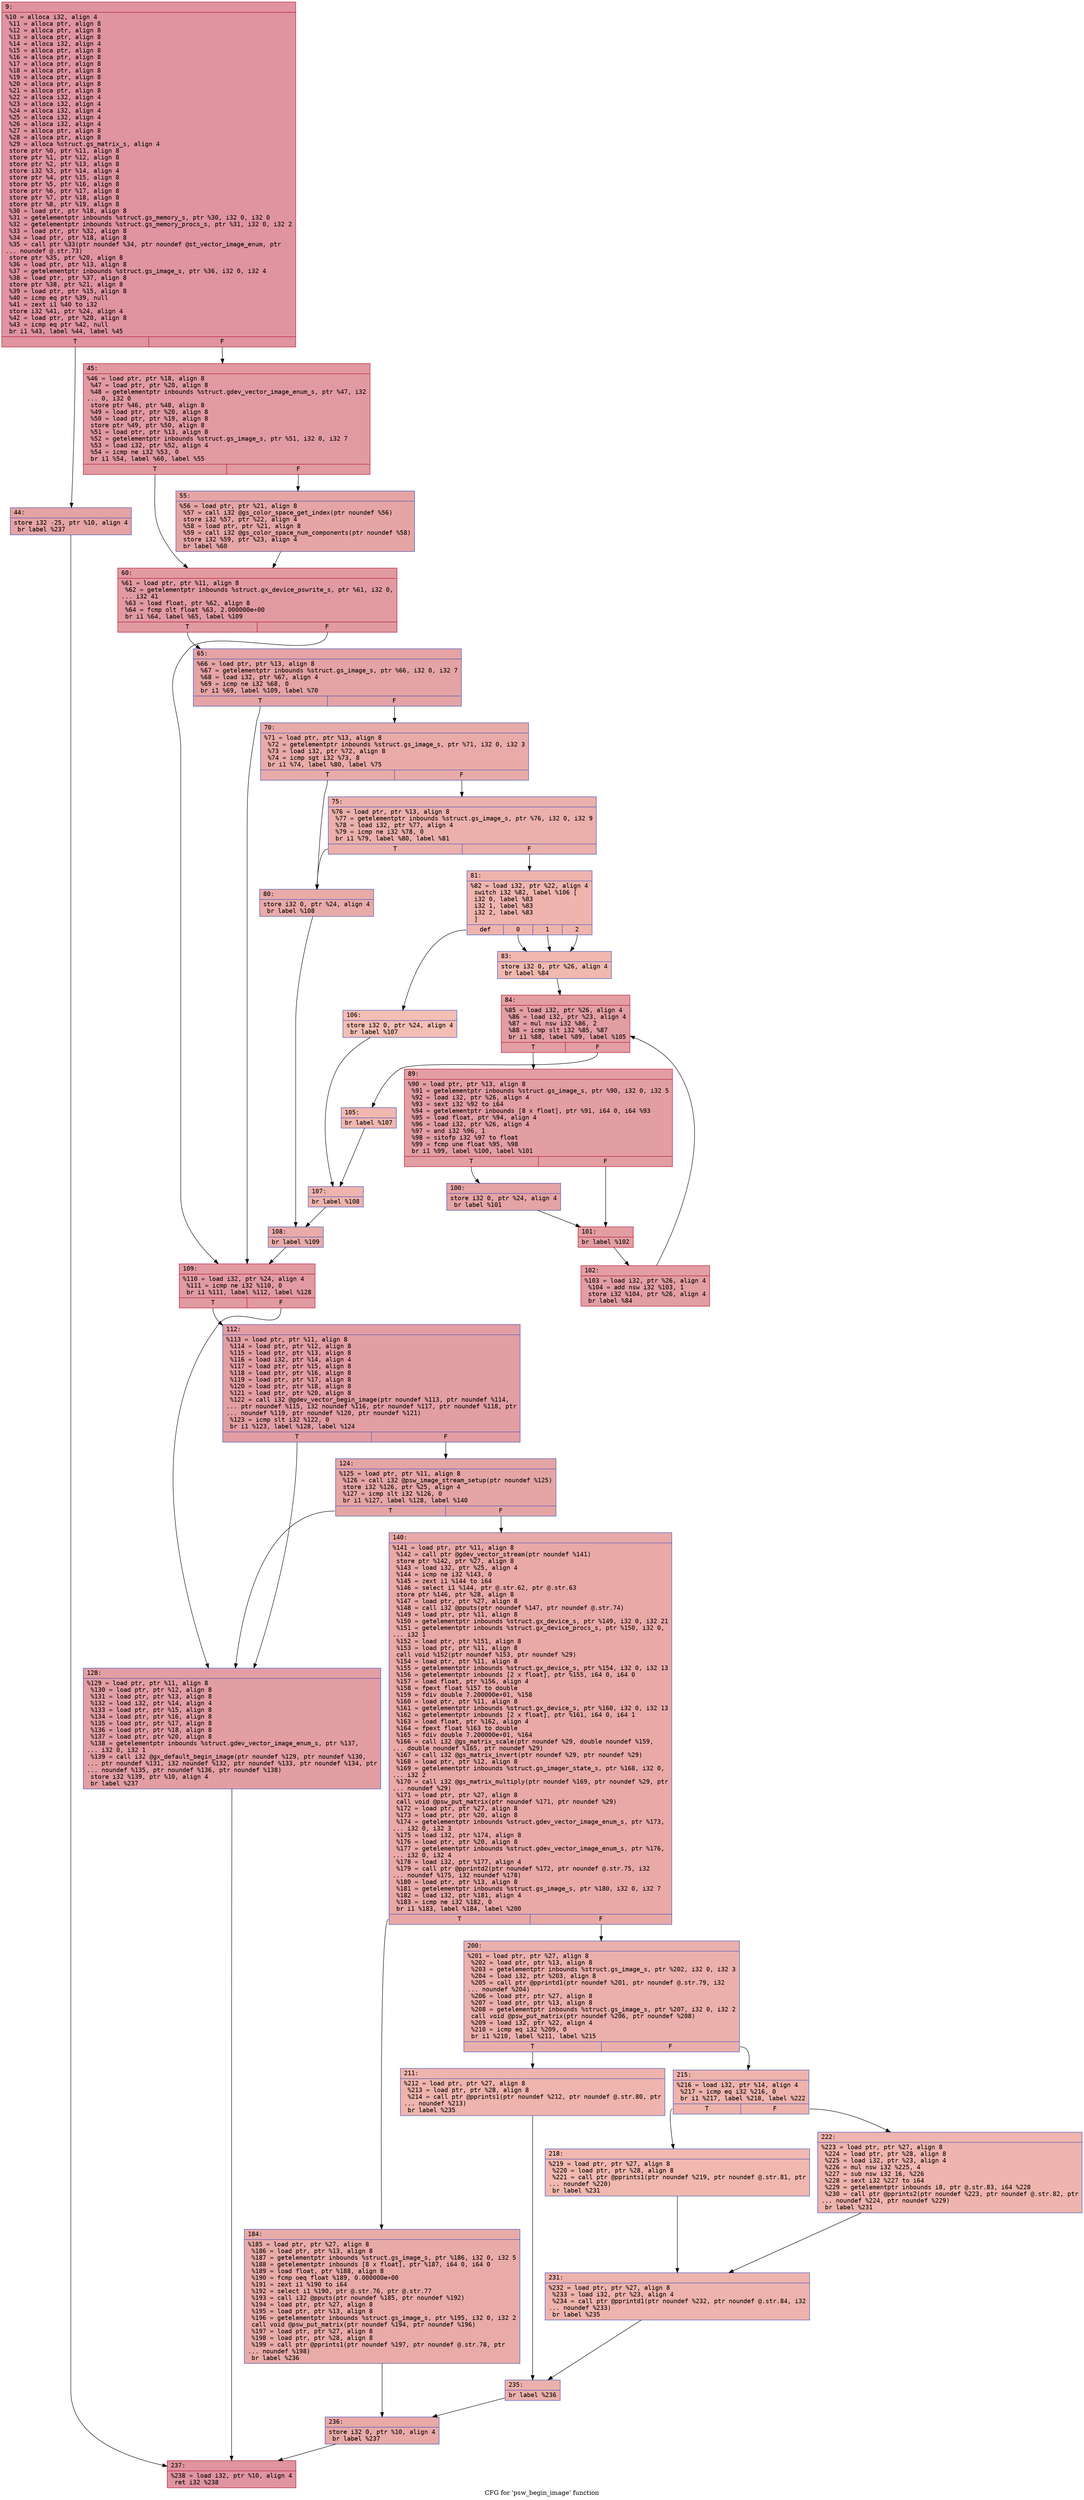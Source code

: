digraph "CFG for 'psw_begin_image' function" {
	label="CFG for 'psw_begin_image' function";

	Node0x60000287bb60 [shape=record,color="#b70d28ff", style=filled, fillcolor="#b70d2870" fontname="Courier",label="{9:\l|  %10 = alloca i32, align 4\l  %11 = alloca ptr, align 8\l  %12 = alloca ptr, align 8\l  %13 = alloca ptr, align 8\l  %14 = alloca i32, align 4\l  %15 = alloca ptr, align 8\l  %16 = alloca ptr, align 8\l  %17 = alloca ptr, align 8\l  %18 = alloca ptr, align 8\l  %19 = alloca ptr, align 8\l  %20 = alloca ptr, align 8\l  %21 = alloca ptr, align 8\l  %22 = alloca i32, align 4\l  %23 = alloca i32, align 4\l  %24 = alloca i32, align 4\l  %25 = alloca i32, align 4\l  %26 = alloca i32, align 4\l  %27 = alloca ptr, align 8\l  %28 = alloca ptr, align 8\l  %29 = alloca %struct.gs_matrix_s, align 4\l  store ptr %0, ptr %11, align 8\l  store ptr %1, ptr %12, align 8\l  store ptr %2, ptr %13, align 8\l  store i32 %3, ptr %14, align 4\l  store ptr %4, ptr %15, align 8\l  store ptr %5, ptr %16, align 8\l  store ptr %6, ptr %17, align 8\l  store ptr %7, ptr %18, align 8\l  store ptr %8, ptr %19, align 8\l  %30 = load ptr, ptr %18, align 8\l  %31 = getelementptr inbounds %struct.gs_memory_s, ptr %30, i32 0, i32 0\l  %32 = getelementptr inbounds %struct.gs_memory_procs_s, ptr %31, i32 0, i32 2\l  %33 = load ptr, ptr %32, align 8\l  %34 = load ptr, ptr %18, align 8\l  %35 = call ptr %33(ptr noundef %34, ptr noundef @st_vector_image_enum, ptr\l... noundef @.str.73)\l  store ptr %35, ptr %20, align 8\l  %36 = load ptr, ptr %13, align 8\l  %37 = getelementptr inbounds %struct.gs_image_s, ptr %36, i32 0, i32 4\l  %38 = load ptr, ptr %37, align 8\l  store ptr %38, ptr %21, align 8\l  %39 = load ptr, ptr %15, align 8\l  %40 = icmp eq ptr %39, null\l  %41 = zext i1 %40 to i32\l  store i32 %41, ptr %24, align 4\l  %42 = load ptr, ptr %20, align 8\l  %43 = icmp eq ptr %42, null\l  br i1 %43, label %44, label %45\l|{<s0>T|<s1>F}}"];
	Node0x60000287bb60:s0 -> Node0x60000287bf20[tooltip="9 -> 44\nProbability 37.50%" ];
	Node0x60000287bb60:s1 -> Node0x60000287bf70[tooltip="9 -> 45\nProbability 62.50%" ];
	Node0x60000287bf20 [shape=record,color="#3d50c3ff", style=filled, fillcolor="#c32e3170" fontname="Courier",label="{44:\l|  store i32 -25, ptr %10, align 4\l  br label %237\l}"];
	Node0x60000287bf20 -> Node0x6000028649b0[tooltip="44 -> 237\nProbability 100.00%" ];
	Node0x60000287bf70 [shape=record,color="#b70d28ff", style=filled, fillcolor="#bb1b2c70" fontname="Courier",label="{45:\l|  %46 = load ptr, ptr %18, align 8\l  %47 = load ptr, ptr %20, align 8\l  %48 = getelementptr inbounds %struct.gdev_vector_image_enum_s, ptr %47, i32\l... 0, i32 0\l  store ptr %46, ptr %48, align 8\l  %49 = load ptr, ptr %20, align 8\l  %50 = load ptr, ptr %19, align 8\l  store ptr %49, ptr %50, align 8\l  %51 = load ptr, ptr %13, align 8\l  %52 = getelementptr inbounds %struct.gs_image_s, ptr %51, i32 0, i32 7\l  %53 = load i32, ptr %52, align 4\l  %54 = icmp ne i32 %53, 0\l  br i1 %54, label %60, label %55\l|{<s0>T|<s1>F}}"];
	Node0x60000287bf70:s0 -> Node0x600002864050[tooltip="45 -> 60\nProbability 62.50%" ];
	Node0x60000287bf70:s1 -> Node0x600002864000[tooltip="45 -> 55\nProbability 37.50%" ];
	Node0x600002864000 [shape=record,color="#3d50c3ff", style=filled, fillcolor="#c5333470" fontname="Courier",label="{55:\l|  %56 = load ptr, ptr %21, align 8\l  %57 = call i32 @gs_color_space_get_index(ptr noundef %56)\l  store i32 %57, ptr %22, align 4\l  %58 = load ptr, ptr %21, align 8\l  %59 = call i32 @gs_color_space_num_components(ptr noundef %58)\l  store i32 %59, ptr %23, align 4\l  br label %60\l}"];
	Node0x600002864000 -> Node0x600002864050[tooltip="55 -> 60\nProbability 100.00%" ];
	Node0x600002864050 [shape=record,color="#b70d28ff", style=filled, fillcolor="#bb1b2c70" fontname="Courier",label="{60:\l|  %61 = load ptr, ptr %11, align 8\l  %62 = getelementptr inbounds %struct.gx_device_pswrite_s, ptr %61, i32 0,\l... i32 41\l  %63 = load float, ptr %62, align 8\l  %64 = fcmp olt float %63, 2.000000e+00\l  br i1 %64, label %65, label %109\l|{<s0>T|<s1>F}}"];
	Node0x600002864050:s0 -> Node0x6000028640a0[tooltip="60 -> 65\nProbability 50.00%" ];
	Node0x600002864050:s1 -> Node0x600002864550[tooltip="60 -> 109\nProbability 50.00%" ];
	Node0x6000028640a0 [shape=record,color="#3d50c3ff", style=filled, fillcolor="#c32e3170" fontname="Courier",label="{65:\l|  %66 = load ptr, ptr %13, align 8\l  %67 = getelementptr inbounds %struct.gs_image_s, ptr %66, i32 0, i32 7\l  %68 = load i32, ptr %67, align 4\l  %69 = icmp ne i32 %68, 0\l  br i1 %69, label %109, label %70\l|{<s0>T|<s1>F}}"];
	Node0x6000028640a0:s0 -> Node0x600002864550[tooltip="65 -> 109\nProbability 62.50%" ];
	Node0x6000028640a0:s1 -> Node0x6000028640f0[tooltip="65 -> 70\nProbability 37.50%" ];
	Node0x6000028640f0 [shape=record,color="#3d50c3ff", style=filled, fillcolor="#cc403a70" fontname="Courier",label="{70:\l|  %71 = load ptr, ptr %13, align 8\l  %72 = getelementptr inbounds %struct.gs_image_s, ptr %71, i32 0, i32 3\l  %73 = load i32, ptr %72, align 8\l  %74 = icmp sgt i32 %73, 8\l  br i1 %74, label %80, label %75\l|{<s0>T|<s1>F}}"];
	Node0x6000028640f0:s0 -> Node0x600002864190[tooltip="70 -> 80\nProbability 50.00%" ];
	Node0x6000028640f0:s1 -> Node0x600002864140[tooltip="70 -> 75\nProbability 50.00%" ];
	Node0x600002864140 [shape=record,color="#3d50c3ff", style=filled, fillcolor="#d24b4070" fontname="Courier",label="{75:\l|  %76 = load ptr, ptr %13, align 8\l  %77 = getelementptr inbounds %struct.gs_image_s, ptr %76, i32 0, i32 9\l  %78 = load i32, ptr %77, align 4\l  %79 = icmp ne i32 %78, 0\l  br i1 %79, label %80, label %81\l|{<s0>T|<s1>F}}"];
	Node0x600002864140:s0 -> Node0x600002864190[tooltip="75 -> 80\nProbability 62.50%" ];
	Node0x600002864140:s1 -> Node0x6000028641e0[tooltip="75 -> 81\nProbability 37.50%" ];
	Node0x600002864190 [shape=record,color="#3d50c3ff", style=filled, fillcolor="#cc403a70" fontname="Courier",label="{80:\l|  store i32 0, ptr %24, align 4\l  br label %108\l}"];
	Node0x600002864190 -> Node0x600002864500[tooltip="80 -> 108\nProbability 100.00%" ];
	Node0x6000028641e0 [shape=record,color="#3d50c3ff", style=filled, fillcolor="#d8564670" fontname="Courier",label="{81:\l|  %82 = load i32, ptr %22, align 4\l  switch i32 %82, label %106 [\l    i32 0, label %83\l    i32 1, label %83\l    i32 2, label %83\l  ]\l|{<s0>def|<s1>0|<s2>1|<s3>2}}"];
	Node0x6000028641e0:s0 -> Node0x600002864460[tooltip="81 -> 106\nProbability 25.00%" ];
	Node0x6000028641e0:s1 -> Node0x600002864230[tooltip="81 -> 83\nProbability 75.00%" ];
	Node0x6000028641e0:s2 -> Node0x600002864230[tooltip="81 -> 83\nProbability 75.00%" ];
	Node0x6000028641e0:s3 -> Node0x600002864230[tooltip="81 -> 83\nProbability 75.00%" ];
	Node0x600002864230 [shape=record,color="#3d50c3ff", style=filled, fillcolor="#dc5d4a70" fontname="Courier",label="{83:\l|  store i32 0, ptr %26, align 4\l  br label %84\l}"];
	Node0x600002864230 -> Node0x600002864280[tooltip="83 -> 84\nProbability 100.00%" ];
	Node0x600002864280 [shape=record,color="#b70d28ff", style=filled, fillcolor="#be242e70" fontname="Courier",label="{84:\l|  %85 = load i32, ptr %26, align 4\l  %86 = load i32, ptr %23, align 4\l  %87 = mul nsw i32 %86, 2\l  %88 = icmp slt i32 %85, %87\l  br i1 %88, label %89, label %105\l|{<s0>T|<s1>F}}"];
	Node0x600002864280:s0 -> Node0x6000028642d0[tooltip="84 -> 89\nProbability 96.88%" ];
	Node0x600002864280:s1 -> Node0x600002864410[tooltip="84 -> 105\nProbability 3.12%" ];
	Node0x6000028642d0 [shape=record,color="#b70d28ff", style=filled, fillcolor="#be242e70" fontname="Courier",label="{89:\l|  %90 = load ptr, ptr %13, align 8\l  %91 = getelementptr inbounds %struct.gs_image_s, ptr %90, i32 0, i32 5\l  %92 = load i32, ptr %26, align 4\l  %93 = sext i32 %92 to i64\l  %94 = getelementptr inbounds [8 x float], ptr %91, i64 0, i64 %93\l  %95 = load float, ptr %94, align 4\l  %96 = load i32, ptr %26, align 4\l  %97 = and i32 %96, 1\l  %98 = sitofp i32 %97 to float\l  %99 = fcmp une float %95, %98\l  br i1 %99, label %100, label %101\l|{<s0>T|<s1>F}}"];
	Node0x6000028642d0:s0 -> Node0x600002864320[tooltip="89 -> 100\nProbability 62.50%" ];
	Node0x6000028642d0:s1 -> Node0x600002864370[tooltip="89 -> 101\nProbability 37.50%" ];
	Node0x600002864320 [shape=record,color="#3d50c3ff", style=filled, fillcolor="#c32e3170" fontname="Courier",label="{100:\l|  store i32 0, ptr %24, align 4\l  br label %101\l}"];
	Node0x600002864320 -> Node0x600002864370[tooltip="100 -> 101\nProbability 100.00%" ];
	Node0x600002864370 [shape=record,color="#b70d28ff", style=filled, fillcolor="#be242e70" fontname="Courier",label="{101:\l|  br label %102\l}"];
	Node0x600002864370 -> Node0x6000028643c0[tooltip="101 -> 102\nProbability 100.00%" ];
	Node0x6000028643c0 [shape=record,color="#b70d28ff", style=filled, fillcolor="#be242e70" fontname="Courier",label="{102:\l|  %103 = load i32, ptr %26, align 4\l  %104 = add nsw i32 %103, 1\l  store i32 %104, ptr %26, align 4\l  br label %84\l}"];
	Node0x6000028643c0 -> Node0x600002864280[tooltip="102 -> 84\nProbability 100.00%" ];
	Node0x600002864410 [shape=record,color="#3d50c3ff", style=filled, fillcolor="#dc5d4a70" fontname="Courier",label="{105:\l|  br label %107\l}"];
	Node0x600002864410 -> Node0x6000028644b0[tooltip="105 -> 107\nProbability 100.00%" ];
	Node0x600002864460 [shape=record,color="#3d50c3ff", style=filled, fillcolor="#e36c5570" fontname="Courier",label="{106:\l|  store i32 0, ptr %24, align 4\l  br label %107\l}"];
	Node0x600002864460 -> Node0x6000028644b0[tooltip="106 -> 107\nProbability 100.00%" ];
	Node0x6000028644b0 [shape=record,color="#3d50c3ff", style=filled, fillcolor="#d8564670" fontname="Courier",label="{107:\l|  br label %108\l}"];
	Node0x6000028644b0 -> Node0x600002864500[tooltip="107 -> 108\nProbability 100.00%" ];
	Node0x600002864500 [shape=record,color="#3d50c3ff", style=filled, fillcolor="#cc403a70" fontname="Courier",label="{108:\l|  br label %109\l}"];
	Node0x600002864500 -> Node0x600002864550[tooltip="108 -> 109\nProbability 100.00%" ];
	Node0x600002864550 [shape=record,color="#b70d28ff", style=filled, fillcolor="#bb1b2c70" fontname="Courier",label="{109:\l|  %110 = load i32, ptr %24, align 4\l  %111 = icmp ne i32 %110, 0\l  br i1 %111, label %112, label %128\l|{<s0>T|<s1>F}}"];
	Node0x600002864550:s0 -> Node0x6000028645a0[tooltip="109 -> 112\nProbability 62.50%" ];
	Node0x600002864550:s1 -> Node0x600002864640[tooltip="109 -> 128\nProbability 37.50%" ];
	Node0x6000028645a0 [shape=record,color="#3d50c3ff", style=filled, fillcolor="#be242e70" fontname="Courier",label="{112:\l|  %113 = load ptr, ptr %11, align 8\l  %114 = load ptr, ptr %12, align 8\l  %115 = load ptr, ptr %13, align 8\l  %116 = load i32, ptr %14, align 4\l  %117 = load ptr, ptr %15, align 8\l  %118 = load ptr, ptr %16, align 8\l  %119 = load ptr, ptr %17, align 8\l  %120 = load ptr, ptr %18, align 8\l  %121 = load ptr, ptr %20, align 8\l  %122 = call i32 @gdev_vector_begin_image(ptr noundef %113, ptr noundef %114,\l... ptr noundef %115, i32 noundef %116, ptr noundef %117, ptr noundef %118, ptr\l... noundef %119, ptr noundef %120, ptr noundef %121)\l  %123 = icmp slt i32 %122, 0\l  br i1 %123, label %128, label %124\l|{<s0>T|<s1>F}}"];
	Node0x6000028645a0:s0 -> Node0x600002864640[tooltip="112 -> 128\nProbability 37.50%" ];
	Node0x6000028645a0:s1 -> Node0x6000028645f0[tooltip="112 -> 124\nProbability 62.50%" ];
	Node0x6000028645f0 [shape=record,color="#3d50c3ff", style=filled, fillcolor="#c5333470" fontname="Courier",label="{124:\l|  %125 = load ptr, ptr %11, align 8\l  %126 = call i32 @psw_image_stream_setup(ptr noundef %125)\l  store i32 %126, ptr %25, align 4\l  %127 = icmp slt i32 %126, 0\l  br i1 %127, label %128, label %140\l|{<s0>T|<s1>F}}"];
	Node0x6000028645f0:s0 -> Node0x600002864640[tooltip="124 -> 128\nProbability 37.50%" ];
	Node0x6000028645f0:s1 -> Node0x600002864690[tooltip="124 -> 140\nProbability 62.50%" ];
	Node0x600002864640 [shape=record,color="#3d50c3ff", style=filled, fillcolor="#be242e70" fontname="Courier",label="{128:\l|  %129 = load ptr, ptr %11, align 8\l  %130 = load ptr, ptr %12, align 8\l  %131 = load ptr, ptr %13, align 8\l  %132 = load i32, ptr %14, align 4\l  %133 = load ptr, ptr %15, align 8\l  %134 = load ptr, ptr %16, align 8\l  %135 = load ptr, ptr %17, align 8\l  %136 = load ptr, ptr %18, align 8\l  %137 = load ptr, ptr %20, align 8\l  %138 = getelementptr inbounds %struct.gdev_vector_image_enum_s, ptr %137,\l... i32 0, i32 1\l  %139 = call i32 @gx_default_begin_image(ptr noundef %129, ptr noundef %130,\l... ptr noundef %131, i32 noundef %132, ptr noundef %133, ptr noundef %134, ptr\l... noundef %135, ptr noundef %136, ptr noundef %138)\l  store i32 %139, ptr %10, align 4\l  br label %237\l}"];
	Node0x600002864640 -> Node0x6000028649b0[tooltip="128 -> 237\nProbability 100.00%" ];
	Node0x600002864690 [shape=record,color="#3d50c3ff", style=filled, fillcolor="#ca3b3770" fontname="Courier",label="{140:\l|  %141 = load ptr, ptr %11, align 8\l  %142 = call ptr @gdev_vector_stream(ptr noundef %141)\l  store ptr %142, ptr %27, align 8\l  %143 = load i32, ptr %25, align 4\l  %144 = icmp ne i32 %143, 0\l  %145 = zext i1 %144 to i64\l  %146 = select i1 %144, ptr @.str.62, ptr @.str.63\l  store ptr %146, ptr %28, align 8\l  %147 = load ptr, ptr %27, align 8\l  %148 = call i32 @pputs(ptr noundef %147, ptr noundef @.str.74)\l  %149 = load ptr, ptr %11, align 8\l  %150 = getelementptr inbounds %struct.gx_device_s, ptr %149, i32 0, i32 21\l  %151 = getelementptr inbounds %struct.gx_device_procs_s, ptr %150, i32 0,\l... i32 1\l  %152 = load ptr, ptr %151, align 8\l  %153 = load ptr, ptr %11, align 8\l  call void %152(ptr noundef %153, ptr noundef %29)\l  %154 = load ptr, ptr %11, align 8\l  %155 = getelementptr inbounds %struct.gx_device_s, ptr %154, i32 0, i32 13\l  %156 = getelementptr inbounds [2 x float], ptr %155, i64 0, i64 0\l  %157 = load float, ptr %156, align 4\l  %158 = fpext float %157 to double\l  %159 = fdiv double 7.200000e+01, %158\l  %160 = load ptr, ptr %11, align 8\l  %161 = getelementptr inbounds %struct.gx_device_s, ptr %160, i32 0, i32 13\l  %162 = getelementptr inbounds [2 x float], ptr %161, i64 0, i64 1\l  %163 = load float, ptr %162, align 4\l  %164 = fpext float %163 to double\l  %165 = fdiv double 7.200000e+01, %164\l  %166 = call i32 @gs_matrix_scale(ptr noundef %29, double noundef %159,\l... double noundef %165, ptr noundef %29)\l  %167 = call i32 @gs_matrix_invert(ptr noundef %29, ptr noundef %29)\l  %168 = load ptr, ptr %12, align 8\l  %169 = getelementptr inbounds %struct.gs_imager_state_s, ptr %168, i32 0,\l... i32 2\l  %170 = call i32 @gs_matrix_multiply(ptr noundef %169, ptr noundef %29, ptr\l... noundef %29)\l  %171 = load ptr, ptr %27, align 8\l  call void @psw_put_matrix(ptr noundef %171, ptr noundef %29)\l  %172 = load ptr, ptr %27, align 8\l  %173 = load ptr, ptr %20, align 8\l  %174 = getelementptr inbounds %struct.gdev_vector_image_enum_s, ptr %173,\l... i32 0, i32 3\l  %175 = load i32, ptr %174, align 8\l  %176 = load ptr, ptr %20, align 8\l  %177 = getelementptr inbounds %struct.gdev_vector_image_enum_s, ptr %176,\l... i32 0, i32 4\l  %178 = load i32, ptr %177, align 4\l  %179 = call ptr @pprintd2(ptr noundef %172, ptr noundef @.str.75, i32\l... noundef %175, i32 noundef %178)\l  %180 = load ptr, ptr %13, align 8\l  %181 = getelementptr inbounds %struct.gs_image_s, ptr %180, i32 0, i32 7\l  %182 = load i32, ptr %181, align 4\l  %183 = icmp ne i32 %182, 0\l  br i1 %183, label %184, label %200\l|{<s0>T|<s1>F}}"];
	Node0x600002864690:s0 -> Node0x6000028646e0[tooltip="140 -> 184\nProbability 62.50%" ];
	Node0x600002864690:s1 -> Node0x600002864730[tooltip="140 -> 200\nProbability 37.50%" ];
	Node0x6000028646e0 [shape=record,color="#3d50c3ff", style=filled, fillcolor="#cc403a70" fontname="Courier",label="{184:\l|  %185 = load ptr, ptr %27, align 8\l  %186 = load ptr, ptr %13, align 8\l  %187 = getelementptr inbounds %struct.gs_image_s, ptr %186, i32 0, i32 5\l  %188 = getelementptr inbounds [8 x float], ptr %187, i64 0, i64 0\l  %189 = load float, ptr %188, align 8\l  %190 = fcmp oeq float %189, 0.000000e+00\l  %191 = zext i1 %190 to i64\l  %192 = select i1 %190, ptr @.str.76, ptr @.str.77\l  %193 = call i32 @pputs(ptr noundef %185, ptr noundef %192)\l  %194 = load ptr, ptr %27, align 8\l  %195 = load ptr, ptr %13, align 8\l  %196 = getelementptr inbounds %struct.gs_image_s, ptr %195, i32 0, i32 2\l  call void @psw_put_matrix(ptr noundef %194, ptr noundef %196)\l  %197 = load ptr, ptr %27, align 8\l  %198 = load ptr, ptr %28, align 8\l  %199 = call ptr @pprints1(ptr noundef %197, ptr noundef @.str.78, ptr\l... noundef %198)\l  br label %236\l}"];
	Node0x6000028646e0 -> Node0x600002864960[tooltip="184 -> 236\nProbability 100.00%" ];
	Node0x600002864730 [shape=record,color="#3d50c3ff", style=filled, fillcolor="#d24b4070" fontname="Courier",label="{200:\l|  %201 = load ptr, ptr %27, align 8\l  %202 = load ptr, ptr %13, align 8\l  %203 = getelementptr inbounds %struct.gs_image_s, ptr %202, i32 0, i32 3\l  %204 = load i32, ptr %203, align 8\l  %205 = call ptr @pprintd1(ptr noundef %201, ptr noundef @.str.79, i32\l... noundef %204)\l  %206 = load ptr, ptr %27, align 8\l  %207 = load ptr, ptr %13, align 8\l  %208 = getelementptr inbounds %struct.gs_image_s, ptr %207, i32 0, i32 2\l  call void @psw_put_matrix(ptr noundef %206, ptr noundef %208)\l  %209 = load i32, ptr %22, align 4\l  %210 = icmp eq i32 %209, 0\l  br i1 %210, label %211, label %215\l|{<s0>T|<s1>F}}"];
	Node0x600002864730:s0 -> Node0x600002864780[tooltip="200 -> 211\nProbability 37.50%" ];
	Node0x600002864730:s1 -> Node0x6000028647d0[tooltip="200 -> 215\nProbability 62.50%" ];
	Node0x600002864780 [shape=record,color="#3d50c3ff", style=filled, fillcolor="#d8564670" fontname="Courier",label="{211:\l|  %212 = load ptr, ptr %27, align 8\l  %213 = load ptr, ptr %28, align 8\l  %214 = call ptr @pprints1(ptr noundef %212, ptr noundef @.str.80, ptr\l... noundef %213)\l  br label %235\l}"];
	Node0x600002864780 -> Node0x600002864910[tooltip="211 -> 235\nProbability 100.00%" ];
	Node0x6000028647d0 [shape=record,color="#3d50c3ff", style=filled, fillcolor="#d6524470" fontname="Courier",label="{215:\l|  %216 = load i32, ptr %14, align 4\l  %217 = icmp eq i32 %216, 0\l  br i1 %217, label %218, label %222\l|{<s0>T|<s1>F}}"];
	Node0x6000028647d0:s0 -> Node0x600002864820[tooltip="215 -> 218\nProbability 37.50%" ];
	Node0x6000028647d0:s1 -> Node0x600002864870[tooltip="215 -> 222\nProbability 62.50%" ];
	Node0x600002864820 [shape=record,color="#3d50c3ff", style=filled, fillcolor="#dc5d4a70" fontname="Courier",label="{218:\l|  %219 = load ptr, ptr %27, align 8\l  %220 = load ptr, ptr %28, align 8\l  %221 = call ptr @pprints1(ptr noundef %219, ptr noundef @.str.81, ptr\l... noundef %220)\l  br label %231\l}"];
	Node0x600002864820 -> Node0x6000028648c0[tooltip="218 -> 231\nProbability 100.00%" ];
	Node0x600002864870 [shape=record,color="#3d50c3ff", style=filled, fillcolor="#d8564670" fontname="Courier",label="{222:\l|  %223 = load ptr, ptr %27, align 8\l  %224 = load ptr, ptr %28, align 8\l  %225 = load i32, ptr %23, align 4\l  %226 = mul nsw i32 %225, 4\l  %227 = sub nsw i32 16, %226\l  %228 = sext i32 %227 to i64\l  %229 = getelementptr inbounds i8, ptr @.str.83, i64 %228\l  %230 = call ptr @pprints2(ptr noundef %223, ptr noundef @.str.82, ptr\l... noundef %224, ptr noundef %229)\l  br label %231\l}"];
	Node0x600002864870 -> Node0x6000028648c0[tooltip="222 -> 231\nProbability 100.00%" ];
	Node0x6000028648c0 [shape=record,color="#3d50c3ff", style=filled, fillcolor="#d6524470" fontname="Courier",label="{231:\l|  %232 = load ptr, ptr %27, align 8\l  %233 = load i32, ptr %23, align 4\l  %234 = call ptr @pprintd1(ptr noundef %232, ptr noundef @.str.84, i32\l... noundef %233)\l  br label %235\l}"];
	Node0x6000028648c0 -> Node0x600002864910[tooltip="231 -> 235\nProbability 100.00%" ];
	Node0x600002864910 [shape=record,color="#3d50c3ff", style=filled, fillcolor="#d24b4070" fontname="Courier",label="{235:\l|  br label %236\l}"];
	Node0x600002864910 -> Node0x600002864960[tooltip="235 -> 236\nProbability 100.00%" ];
	Node0x600002864960 [shape=record,color="#3d50c3ff", style=filled, fillcolor="#ca3b3770" fontname="Courier",label="{236:\l|  store i32 0, ptr %10, align 4\l  br label %237\l}"];
	Node0x600002864960 -> Node0x6000028649b0[tooltip="236 -> 237\nProbability 100.00%" ];
	Node0x6000028649b0 [shape=record,color="#b70d28ff", style=filled, fillcolor="#b70d2870" fontname="Courier",label="{237:\l|  %238 = load i32, ptr %10, align 4\l  ret i32 %238\l}"];
}

